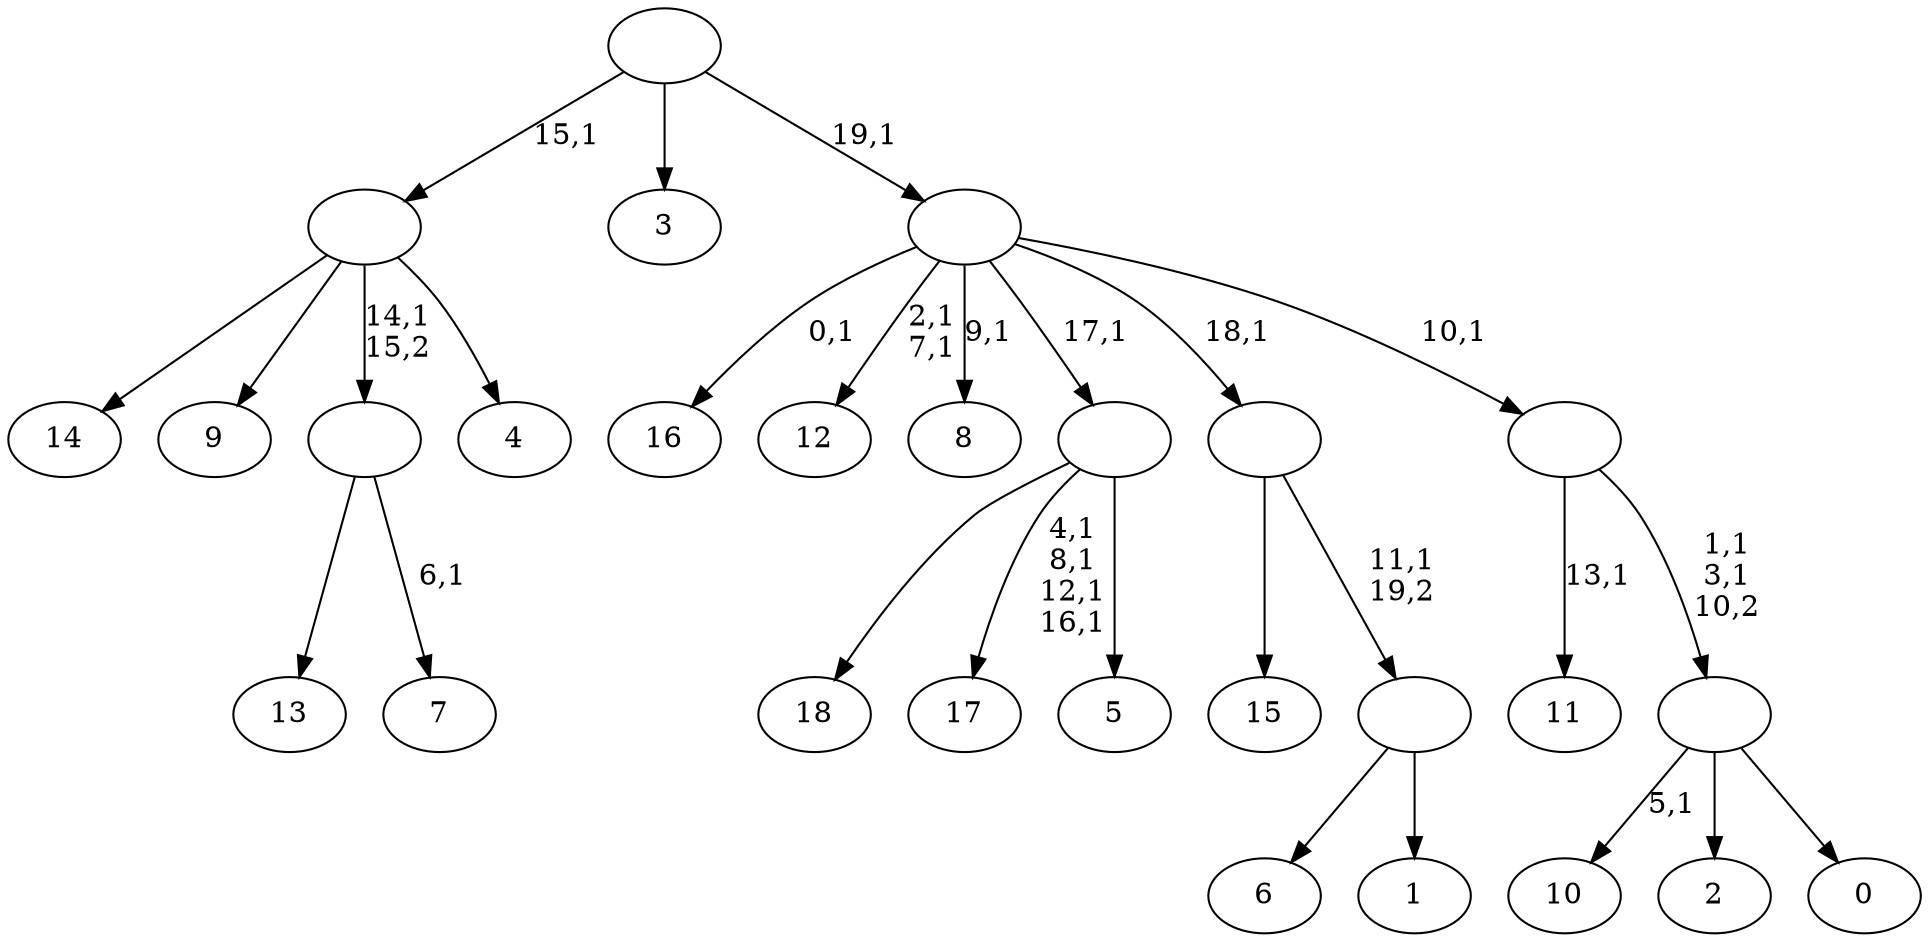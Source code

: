 digraph T {
	39 [label="18"]
	38 [label="17"]
	33 [label="16"]
	31 [label="15"]
	30 [label="14"]
	29 [label="13"]
	28 [label="12"]
	25 [label="11"]
	23 [label="10"]
	21 [label="9"]
	20 [label="8"]
	18 [label="7"]
	16 [label=""]
	15 [label="6"]
	14 [label="5"]
	13 [label=""]
	12 [label="4"]
	11 [label=""]
	10 [label="3"]
	9 [label="2"]
	8 [label="1"]
	7 [label=""]
	6 [label=""]
	5 [label="0"]
	4 [label=""]
	2 [label=""]
	1 [label=""]
	0 [label=""]
	16 -> 18 [label="6,1"]
	16 -> 29 [label=""]
	13 -> 38 [label="4,1\n8,1\n12,1\n16,1"]
	13 -> 39 [label=""]
	13 -> 14 [label=""]
	11 -> 30 [label=""]
	11 -> 21 [label=""]
	11 -> 16 [label="14,1\n15,2"]
	11 -> 12 [label=""]
	7 -> 15 [label=""]
	7 -> 8 [label=""]
	6 -> 31 [label=""]
	6 -> 7 [label="11,1\n19,2"]
	4 -> 23 [label="5,1"]
	4 -> 9 [label=""]
	4 -> 5 [label=""]
	2 -> 4 [label="1,1\n3,1\n10,2"]
	2 -> 25 [label="13,1"]
	1 -> 20 [label="9,1"]
	1 -> 28 [label="2,1\n7,1"]
	1 -> 33 [label="0,1"]
	1 -> 13 [label="17,1"]
	1 -> 6 [label="18,1"]
	1 -> 2 [label="10,1"]
	0 -> 11 [label="15,1"]
	0 -> 10 [label=""]
	0 -> 1 [label="19,1"]
}
